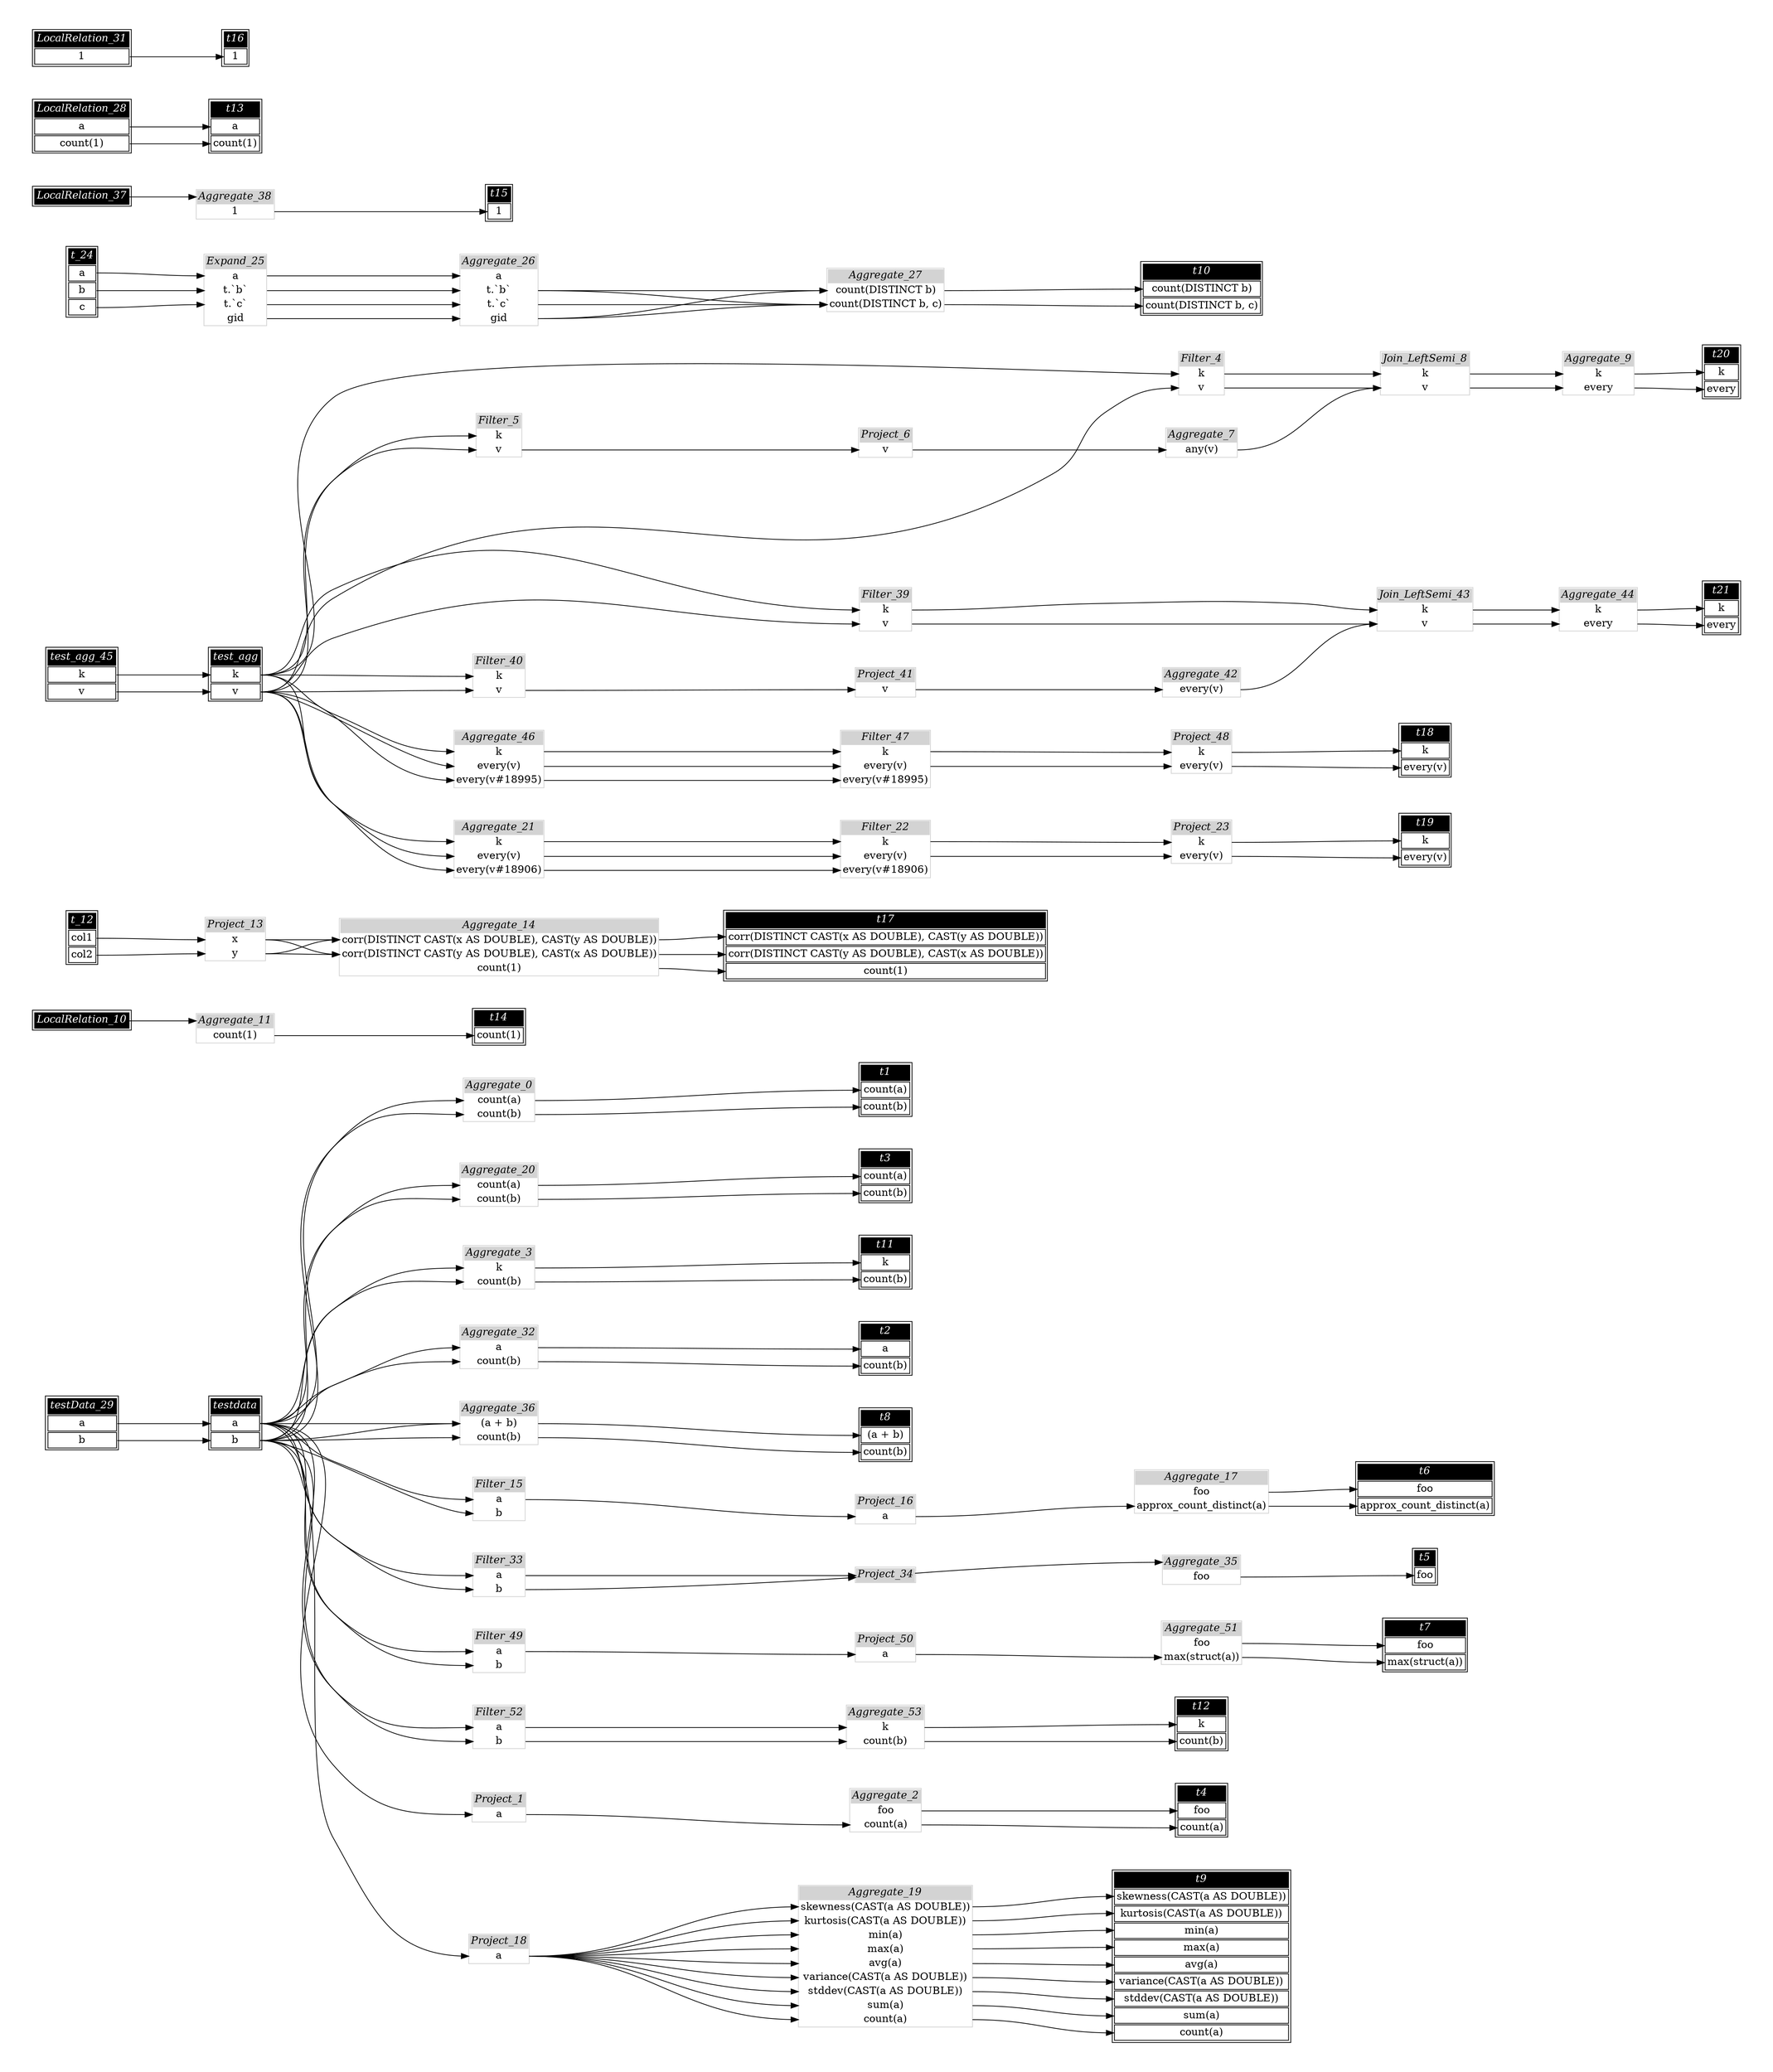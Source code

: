 // Automatically generated by SQLFlowTestSuite


digraph {
  graph [pad="0.5" nodesep="0.5" ranksep="1" fontname="Helvetica" rankdir=LR];
  node [shape=plaintext]

  
"Aggregate_0" [label=<
<table color="lightgray" border="1" cellborder="0" cellspacing="0">
  <tr><td bgcolor="lightgray" port="nodeName"><i>Aggregate_0</i></td></tr>
  <tr><td port="0">count(a)</td></tr>
<tr><td port="1">count(b)</td></tr>
</table>>];
     

"Aggregate_11" [label=<
<table color="lightgray" border="1" cellborder="0" cellspacing="0">
  <tr><td bgcolor="lightgray" port="nodeName"><i>Aggregate_11</i></td></tr>
  <tr><td port="0">count(1)</td></tr>
</table>>];
     

"Aggregate_14" [label=<
<table color="lightgray" border="1" cellborder="0" cellspacing="0">
  <tr><td bgcolor="lightgray" port="nodeName"><i>Aggregate_14</i></td></tr>
  <tr><td port="0">corr(DISTINCT CAST(x AS DOUBLE), CAST(y AS DOUBLE))</td></tr>
<tr><td port="1">corr(DISTINCT CAST(y AS DOUBLE), CAST(x AS DOUBLE))</td></tr>
<tr><td port="2">count(1)</td></tr>
</table>>];
     

"Aggregate_17" [label=<
<table color="lightgray" border="1" cellborder="0" cellspacing="0">
  <tr><td bgcolor="lightgray" port="nodeName"><i>Aggregate_17</i></td></tr>
  <tr><td port="0">foo</td></tr>
<tr><td port="1">approx_count_distinct(a)</td></tr>
</table>>];
     

"Aggregate_19" [label=<
<table color="lightgray" border="1" cellborder="0" cellspacing="0">
  <tr><td bgcolor="lightgray" port="nodeName"><i>Aggregate_19</i></td></tr>
  <tr><td port="0">skewness(CAST(a AS DOUBLE))</td></tr>
<tr><td port="1">kurtosis(CAST(a AS DOUBLE))</td></tr>
<tr><td port="2">min(a)</td></tr>
<tr><td port="3">max(a)</td></tr>
<tr><td port="4">avg(a)</td></tr>
<tr><td port="5">variance(CAST(a AS DOUBLE))</td></tr>
<tr><td port="6">stddev(CAST(a AS DOUBLE))</td></tr>
<tr><td port="7">sum(a)</td></tr>
<tr><td port="8">count(a)</td></tr>
</table>>];
     

"Aggregate_2" [label=<
<table color="lightgray" border="1" cellborder="0" cellspacing="0">
  <tr><td bgcolor="lightgray" port="nodeName"><i>Aggregate_2</i></td></tr>
  <tr><td port="0">foo</td></tr>
<tr><td port="1">count(a)</td></tr>
</table>>];
     

"Aggregate_20" [label=<
<table color="lightgray" border="1" cellborder="0" cellspacing="0">
  <tr><td bgcolor="lightgray" port="nodeName"><i>Aggregate_20</i></td></tr>
  <tr><td port="0">count(a)</td></tr>
<tr><td port="1">count(b)</td></tr>
</table>>];
     

"Aggregate_21" [label=<
<table color="lightgray" border="1" cellborder="0" cellspacing="0">
  <tr><td bgcolor="lightgray" port="nodeName"><i>Aggregate_21</i></td></tr>
  <tr><td port="0">k</td></tr>
<tr><td port="1">every(v)</td></tr>
<tr><td port="2">every(v#18906)</td></tr>
</table>>];
     

"Aggregate_26" [label=<
<table color="lightgray" border="1" cellborder="0" cellspacing="0">
  <tr><td bgcolor="lightgray" port="nodeName"><i>Aggregate_26</i></td></tr>
  <tr><td port="0">a</td></tr>
<tr><td port="1">t.`b`</td></tr>
<tr><td port="2">t.`c`</td></tr>
<tr><td port="3">gid</td></tr>
</table>>];
     

"Aggregate_27" [label=<
<table color="lightgray" border="1" cellborder="0" cellspacing="0">
  <tr><td bgcolor="lightgray" port="nodeName"><i>Aggregate_27</i></td></tr>
  <tr><td port="0">count(DISTINCT b)</td></tr>
<tr><td port="1">count(DISTINCT b, c)</td></tr>
</table>>];
     

"Aggregate_3" [label=<
<table color="lightgray" border="1" cellborder="0" cellspacing="0">
  <tr><td bgcolor="lightgray" port="nodeName"><i>Aggregate_3</i></td></tr>
  <tr><td port="0">k</td></tr>
<tr><td port="1">count(b)</td></tr>
</table>>];
     

"Aggregate_32" [label=<
<table color="lightgray" border="1" cellborder="0" cellspacing="0">
  <tr><td bgcolor="lightgray" port="nodeName"><i>Aggregate_32</i></td></tr>
  <tr><td port="0">a</td></tr>
<tr><td port="1">count(b)</td></tr>
</table>>];
     

"Aggregate_35" [label=<
<table color="lightgray" border="1" cellborder="0" cellspacing="0">
  <tr><td bgcolor="lightgray" port="nodeName"><i>Aggregate_35</i></td></tr>
  <tr><td port="0">foo</td></tr>
</table>>];
     

"Aggregate_36" [label=<
<table color="lightgray" border="1" cellborder="0" cellspacing="0">
  <tr><td bgcolor="lightgray" port="nodeName"><i>Aggregate_36</i></td></tr>
  <tr><td port="0">(a + b)</td></tr>
<tr><td port="1">count(b)</td></tr>
</table>>];
     

"Aggregate_38" [label=<
<table color="lightgray" border="1" cellborder="0" cellspacing="0">
  <tr><td bgcolor="lightgray" port="nodeName"><i>Aggregate_38</i></td></tr>
  <tr><td port="0">1</td></tr>
</table>>];
     

"Aggregate_42" [label=<
<table color="lightgray" border="1" cellborder="0" cellspacing="0">
  <tr><td bgcolor="lightgray" port="nodeName"><i>Aggregate_42</i></td></tr>
  <tr><td port="0">every(v)</td></tr>
</table>>];
     

"Aggregate_44" [label=<
<table color="lightgray" border="1" cellborder="0" cellspacing="0">
  <tr><td bgcolor="lightgray" port="nodeName"><i>Aggregate_44</i></td></tr>
  <tr><td port="0">k</td></tr>
<tr><td port="1">every</td></tr>
</table>>];
     

"Aggregate_46" [label=<
<table color="lightgray" border="1" cellborder="0" cellspacing="0">
  <tr><td bgcolor="lightgray" port="nodeName"><i>Aggregate_46</i></td></tr>
  <tr><td port="0">k</td></tr>
<tr><td port="1">every(v)</td></tr>
<tr><td port="2">every(v#18995)</td></tr>
</table>>];
     

"Aggregate_51" [label=<
<table color="lightgray" border="1" cellborder="0" cellspacing="0">
  <tr><td bgcolor="lightgray" port="nodeName"><i>Aggregate_51</i></td></tr>
  <tr><td port="0">foo</td></tr>
<tr><td port="1">max(struct(a))</td></tr>
</table>>];
     

"Aggregate_53" [label=<
<table color="lightgray" border="1" cellborder="0" cellspacing="0">
  <tr><td bgcolor="lightgray" port="nodeName"><i>Aggregate_53</i></td></tr>
  <tr><td port="0">k</td></tr>
<tr><td port="1">count(b)</td></tr>
</table>>];
     

"Aggregate_7" [label=<
<table color="lightgray" border="1" cellborder="0" cellspacing="0">
  <tr><td bgcolor="lightgray" port="nodeName"><i>Aggregate_7</i></td></tr>
  <tr><td port="0">any(v)</td></tr>
</table>>];
     

"Aggregate_9" [label=<
<table color="lightgray" border="1" cellborder="0" cellspacing="0">
  <tr><td bgcolor="lightgray" port="nodeName"><i>Aggregate_9</i></td></tr>
  <tr><td port="0">k</td></tr>
<tr><td port="1">every</td></tr>
</table>>];
     

"Expand_25" [label=<
<table color="lightgray" border="1" cellborder="0" cellspacing="0">
  <tr><td bgcolor="lightgray" port="nodeName"><i>Expand_25</i></td></tr>
  <tr><td port="0">a</td></tr>
<tr><td port="1">t.`b`</td></tr>
<tr><td port="2">t.`c`</td></tr>
<tr><td port="3">gid</td></tr>
</table>>];
     

"Filter_15" [label=<
<table color="lightgray" border="1" cellborder="0" cellspacing="0">
  <tr><td bgcolor="lightgray" port="nodeName"><i>Filter_15</i></td></tr>
  <tr><td port="0">a</td></tr>
<tr><td port="1">b</td></tr>
</table>>];
     

"Filter_22" [label=<
<table color="lightgray" border="1" cellborder="0" cellspacing="0">
  <tr><td bgcolor="lightgray" port="nodeName"><i>Filter_22</i></td></tr>
  <tr><td port="0">k</td></tr>
<tr><td port="1">every(v)</td></tr>
<tr><td port="2">every(v#18906)</td></tr>
</table>>];
     

"Filter_33" [label=<
<table color="lightgray" border="1" cellborder="0" cellspacing="0">
  <tr><td bgcolor="lightgray" port="nodeName"><i>Filter_33</i></td></tr>
  <tr><td port="0">a</td></tr>
<tr><td port="1">b</td></tr>
</table>>];
     

"Filter_39" [label=<
<table color="lightgray" border="1" cellborder="0" cellspacing="0">
  <tr><td bgcolor="lightgray" port="nodeName"><i>Filter_39</i></td></tr>
  <tr><td port="0">k</td></tr>
<tr><td port="1">v</td></tr>
</table>>];
     

"Filter_4" [label=<
<table color="lightgray" border="1" cellborder="0" cellspacing="0">
  <tr><td bgcolor="lightgray" port="nodeName"><i>Filter_4</i></td></tr>
  <tr><td port="0">k</td></tr>
<tr><td port="1">v</td></tr>
</table>>];
     

"Filter_40" [label=<
<table color="lightgray" border="1" cellborder="0" cellspacing="0">
  <tr><td bgcolor="lightgray" port="nodeName"><i>Filter_40</i></td></tr>
  <tr><td port="0">k</td></tr>
<tr><td port="1">v</td></tr>
</table>>];
     

"Filter_47" [label=<
<table color="lightgray" border="1" cellborder="0" cellspacing="0">
  <tr><td bgcolor="lightgray" port="nodeName"><i>Filter_47</i></td></tr>
  <tr><td port="0">k</td></tr>
<tr><td port="1">every(v)</td></tr>
<tr><td port="2">every(v#18995)</td></tr>
</table>>];
     

"Filter_49" [label=<
<table color="lightgray" border="1" cellborder="0" cellspacing="0">
  <tr><td bgcolor="lightgray" port="nodeName"><i>Filter_49</i></td></tr>
  <tr><td port="0">a</td></tr>
<tr><td port="1">b</td></tr>
</table>>];
     

"Filter_5" [label=<
<table color="lightgray" border="1" cellborder="0" cellspacing="0">
  <tr><td bgcolor="lightgray" port="nodeName"><i>Filter_5</i></td></tr>
  <tr><td port="0">k</td></tr>
<tr><td port="1">v</td></tr>
</table>>];
     

"Filter_52" [label=<
<table color="lightgray" border="1" cellborder="0" cellspacing="0">
  <tr><td bgcolor="lightgray" port="nodeName"><i>Filter_52</i></td></tr>
  <tr><td port="0">a</td></tr>
<tr><td port="1">b</td></tr>
</table>>];
     

"Join_LeftSemi_43" [label=<
<table color="lightgray" border="1" cellborder="0" cellspacing="0">
  <tr><td bgcolor="lightgray" port="nodeName"><i>Join_LeftSemi_43</i></td></tr>
  <tr><td port="0">k</td></tr>
<tr><td port="1">v</td></tr>
</table>>];
     

"Join_LeftSemi_8" [label=<
<table color="lightgray" border="1" cellborder="0" cellspacing="0">
  <tr><td bgcolor="lightgray" port="nodeName"><i>Join_LeftSemi_8</i></td></tr>
  <tr><td port="0">k</td></tr>
<tr><td port="1">v</td></tr>
</table>>];
     

"LocalRelation_10" [color="black" label=<
<table>
  <tr><td bgcolor="black" port="nodeName"><i><font color="white">LocalRelation_10</font></i></td></tr>
  
</table>>];
     

"LocalRelation_28" [color="black" label=<
<table>
  <tr><td bgcolor="black" port="nodeName"><i><font color="white">LocalRelation_28</font></i></td></tr>
  <tr><td port="0">a</td></tr>
<tr><td port="1">count(1)</td></tr>
</table>>];
     

"LocalRelation_31" [color="black" label=<
<table>
  <tr><td bgcolor="black" port="nodeName"><i><font color="white">LocalRelation_31</font></i></td></tr>
  <tr><td port="0">1</td></tr>
</table>>];
     

"LocalRelation_37" [color="black" label=<
<table>
  <tr><td bgcolor="black" port="nodeName"><i><font color="white">LocalRelation_37</font></i></td></tr>
  
</table>>];
     

"Project_1" [label=<
<table color="lightgray" border="1" cellborder="0" cellspacing="0">
  <tr><td bgcolor="lightgray" port="nodeName"><i>Project_1</i></td></tr>
  <tr><td port="0">a</td></tr>
</table>>];
     

"Project_13" [label=<
<table color="lightgray" border="1" cellborder="0" cellspacing="0">
  <tr><td bgcolor="lightgray" port="nodeName"><i>Project_13</i></td></tr>
  <tr><td port="0">x</td></tr>
<tr><td port="1">y</td></tr>
</table>>];
     

"Project_16" [label=<
<table color="lightgray" border="1" cellborder="0" cellspacing="0">
  <tr><td bgcolor="lightgray" port="nodeName"><i>Project_16</i></td></tr>
  <tr><td port="0">a</td></tr>
</table>>];
     

"Project_18" [label=<
<table color="lightgray" border="1" cellborder="0" cellspacing="0">
  <tr><td bgcolor="lightgray" port="nodeName"><i>Project_18</i></td></tr>
  <tr><td port="0">a</td></tr>
</table>>];
     

"Project_23" [label=<
<table color="lightgray" border="1" cellborder="0" cellspacing="0">
  <tr><td bgcolor="lightgray" port="nodeName"><i>Project_23</i></td></tr>
  <tr><td port="0">k</td></tr>
<tr><td port="1">every(v)</td></tr>
</table>>];
     

"Project_34" [label=<
<table color="lightgray" border="1" cellborder="0" cellspacing="0">
  <tr><td bgcolor="lightgray" port="nodeName"><i>Project_34</i></td></tr>
  
</table>>];
     

"Project_41" [label=<
<table color="lightgray" border="1" cellborder="0" cellspacing="0">
  <tr><td bgcolor="lightgray" port="nodeName"><i>Project_41</i></td></tr>
  <tr><td port="0">v</td></tr>
</table>>];
     

"Project_48" [label=<
<table color="lightgray" border="1" cellborder="0" cellspacing="0">
  <tr><td bgcolor="lightgray" port="nodeName"><i>Project_48</i></td></tr>
  <tr><td port="0">k</td></tr>
<tr><td port="1">every(v)</td></tr>
</table>>];
     

"Project_50" [label=<
<table color="lightgray" border="1" cellborder="0" cellspacing="0">
  <tr><td bgcolor="lightgray" port="nodeName"><i>Project_50</i></td></tr>
  <tr><td port="0">a</td></tr>
</table>>];
     

"Project_6" [label=<
<table color="lightgray" border="1" cellborder="0" cellspacing="0">
  <tr><td bgcolor="lightgray" port="nodeName"><i>Project_6</i></td></tr>
  <tr><td port="0">v</td></tr>
</table>>];
     

"t1" [color="black" label=<
<table>
  <tr><td bgcolor="black" port="nodeName"><i><font color="white">t1</font></i></td></tr>
  <tr><td port="0">count(a)</td></tr>
<tr><td port="1">count(b)</td></tr>
</table>>];
     

"t10" [color="black" label=<
<table>
  <tr><td bgcolor="black" port="nodeName"><i><font color="white">t10</font></i></td></tr>
  <tr><td port="0">count(DISTINCT b)</td></tr>
<tr><td port="1">count(DISTINCT b, c)</td></tr>
</table>>];
     

"t11" [color="black" label=<
<table>
  <tr><td bgcolor="black" port="nodeName"><i><font color="white">t11</font></i></td></tr>
  <tr><td port="0">k</td></tr>
<tr><td port="1">count(b)</td></tr>
</table>>];
     

"t12" [color="black" label=<
<table>
  <tr><td bgcolor="black" port="nodeName"><i><font color="white">t12</font></i></td></tr>
  <tr><td port="0">k</td></tr>
<tr><td port="1">count(b)</td></tr>
</table>>];
     

"t13" [color="black" label=<
<table>
  <tr><td bgcolor="black" port="nodeName"><i><font color="white">t13</font></i></td></tr>
  <tr><td port="0">a</td></tr>
<tr><td port="1">count(1)</td></tr>
</table>>];
     

"t14" [color="black" label=<
<table>
  <tr><td bgcolor="black" port="nodeName"><i><font color="white">t14</font></i></td></tr>
  <tr><td port="0">count(1)</td></tr>
</table>>];
     

"t15" [color="black" label=<
<table>
  <tr><td bgcolor="black" port="nodeName"><i><font color="white">t15</font></i></td></tr>
  <tr><td port="0">1</td></tr>
</table>>];
     

"t16" [color="black" label=<
<table>
  <tr><td bgcolor="black" port="nodeName"><i><font color="white">t16</font></i></td></tr>
  <tr><td port="0">1</td></tr>
</table>>];
     

"t17" [color="black" label=<
<table>
  <tr><td bgcolor="black" port="nodeName"><i><font color="white">t17</font></i></td></tr>
  <tr><td port="0">corr(DISTINCT CAST(x AS DOUBLE), CAST(y AS DOUBLE))</td></tr>
<tr><td port="1">corr(DISTINCT CAST(y AS DOUBLE), CAST(x AS DOUBLE))</td></tr>
<tr><td port="2">count(1)</td></tr>
</table>>];
     

"t18" [color="black" label=<
<table>
  <tr><td bgcolor="black" port="nodeName"><i><font color="white">t18</font></i></td></tr>
  <tr><td port="0">k</td></tr>
<tr><td port="1">every(v)</td></tr>
</table>>];
     

"t19" [color="black" label=<
<table>
  <tr><td bgcolor="black" port="nodeName"><i><font color="white">t19</font></i></td></tr>
  <tr><td port="0">k</td></tr>
<tr><td port="1">every(v)</td></tr>
</table>>];
     

"t2" [color="black" label=<
<table>
  <tr><td bgcolor="black" port="nodeName"><i><font color="white">t2</font></i></td></tr>
  <tr><td port="0">a</td></tr>
<tr><td port="1">count(b)</td></tr>
</table>>];
     

"t20" [color="black" label=<
<table>
  <tr><td bgcolor="black" port="nodeName"><i><font color="white">t20</font></i></td></tr>
  <tr><td port="0">k</td></tr>
<tr><td port="1">every</td></tr>
</table>>];
     

"t21" [color="black" label=<
<table>
  <tr><td bgcolor="black" port="nodeName"><i><font color="white">t21</font></i></td></tr>
  <tr><td port="0">k</td></tr>
<tr><td port="1">every</td></tr>
</table>>];
     

"t3" [color="black" label=<
<table>
  <tr><td bgcolor="black" port="nodeName"><i><font color="white">t3</font></i></td></tr>
  <tr><td port="0">count(a)</td></tr>
<tr><td port="1">count(b)</td></tr>
</table>>];
     

"t4" [color="black" label=<
<table>
  <tr><td bgcolor="black" port="nodeName"><i><font color="white">t4</font></i></td></tr>
  <tr><td port="0">foo</td></tr>
<tr><td port="1">count(a)</td></tr>
</table>>];
     

"t5" [color="black" label=<
<table>
  <tr><td bgcolor="black" port="nodeName"><i><font color="white">t5</font></i></td></tr>
  <tr><td port="0">foo</td></tr>
</table>>];
     

"t6" [color="black" label=<
<table>
  <tr><td bgcolor="black" port="nodeName"><i><font color="white">t6</font></i></td></tr>
  <tr><td port="0">foo</td></tr>
<tr><td port="1">approx_count_distinct(a)</td></tr>
</table>>];
     

"t7" [color="black" label=<
<table>
  <tr><td bgcolor="black" port="nodeName"><i><font color="white">t7</font></i></td></tr>
  <tr><td port="0">foo</td></tr>
<tr><td port="1">max(struct(a))</td></tr>
</table>>];
     

"t8" [color="black" label=<
<table>
  <tr><td bgcolor="black" port="nodeName"><i><font color="white">t8</font></i></td></tr>
  <tr><td port="0">(a + b)</td></tr>
<tr><td port="1">count(b)</td></tr>
</table>>];
     

"t9" [color="black" label=<
<table>
  <tr><td bgcolor="black" port="nodeName"><i><font color="white">t9</font></i></td></tr>
  <tr><td port="0">skewness(CAST(a AS DOUBLE))</td></tr>
<tr><td port="1">kurtosis(CAST(a AS DOUBLE))</td></tr>
<tr><td port="2">min(a)</td></tr>
<tr><td port="3">max(a)</td></tr>
<tr><td port="4">avg(a)</td></tr>
<tr><td port="5">variance(CAST(a AS DOUBLE))</td></tr>
<tr><td port="6">stddev(CAST(a AS DOUBLE))</td></tr>
<tr><td port="7">sum(a)</td></tr>
<tr><td port="8">count(a)</td></tr>
</table>>];
     

"t_12" [color="black" label=<
<table>
  <tr><td bgcolor="black" port="nodeName"><i><font color="white">t_12</font></i></td></tr>
  <tr><td port="0">col1</td></tr>
<tr><td port="1">col2</td></tr>
</table>>];
     

"t_24" [color="black" label=<
<table>
  <tr><td bgcolor="black" port="nodeName"><i><font color="white">t_24</font></i></td></tr>
  <tr><td port="0">a</td></tr>
<tr><td port="1">b</td></tr>
<tr><td port="2">c</td></tr>
</table>>];
     

"testData_29" [color="black" label=<
<table>
  <tr><td bgcolor="black" port="nodeName"><i><font color="white">testData_29</font></i></td></tr>
  <tr><td port="0">a</td></tr>
<tr><td port="1">b</td></tr>
</table>>];
     

"test_agg" [color="black" label=<
<table>
  <tr><td bgcolor="black" port="nodeName"><i><font color="white">test_agg</font></i></td></tr>
  <tr><td port="0">k</td></tr>
<tr><td port="1">v</td></tr>
</table>>];
     

"test_agg_45" [color="black" label=<
<table>
  <tr><td bgcolor="black" port="nodeName"><i><font color="white">test_agg_45</font></i></td></tr>
  <tr><td port="0">k</td></tr>
<tr><td port="1">v</td></tr>
</table>>];
     

"testdata" [color="black" label=<
<table>
  <tr><td bgcolor="black" port="nodeName"><i><font color="white">testdata</font></i></td></tr>
  <tr><td port="0">a</td></tr>
<tr><td port="1">b</td></tr>
</table>>];
     
  "Aggregate_0":0 -> "t1":0;
"Aggregate_0":1 -> "t1":1;
"Aggregate_11":0 -> "t14":0;
"Aggregate_14":0 -> "t17":0;
"Aggregate_14":1 -> "t17":1;
"Aggregate_14":2 -> "t17":2;
"Aggregate_17":0 -> "t6":0;
"Aggregate_17":1 -> "t6":1;
"Aggregate_19":0 -> "t9":0;
"Aggregate_19":1 -> "t9":1;
"Aggregate_19":2 -> "t9":2;
"Aggregate_19":3 -> "t9":3;
"Aggregate_19":4 -> "t9":4;
"Aggregate_19":5 -> "t9":5;
"Aggregate_19":6 -> "t9":6;
"Aggregate_19":7 -> "t9":7;
"Aggregate_19":8 -> "t9":8;
"Aggregate_2":0 -> "t4":0;
"Aggregate_2":1 -> "t4":1;
"Aggregate_20":0 -> "t3":0;
"Aggregate_20":1 -> "t3":1;
"Aggregate_21":0 -> "Filter_22":0;
"Aggregate_21":1 -> "Filter_22":1;
"Aggregate_21":2 -> "Filter_22":2;
"Aggregate_26":1 -> "Aggregate_27":0;
"Aggregate_26":1 -> "Aggregate_27":1;
"Aggregate_26":2 -> "Aggregate_27":1;
"Aggregate_26":3 -> "Aggregate_27":0;
"Aggregate_26":3 -> "Aggregate_27":1;
"Aggregate_27":0 -> "t10":0;
"Aggregate_27":1 -> "t10":1;
"Aggregate_3":0 -> "t11":0;
"Aggregate_3":1 -> "t11":1;
"Aggregate_32":0 -> "t2":0;
"Aggregate_32":1 -> "t2":1;
"Aggregate_35":0 -> "t5":0;
"Aggregate_36":0 -> "t8":0;
"Aggregate_36":1 -> "t8":1;
"Aggregate_38":0 -> "t15":0;
"Aggregate_42":0 -> "Join_LeftSemi_43":1;
"Aggregate_44":0 -> "t21":0;
"Aggregate_44":1 -> "t21":1;
"Aggregate_46":0 -> "Filter_47":0;
"Aggregate_46":1 -> "Filter_47":1;
"Aggregate_46":2 -> "Filter_47":2;
"Aggregate_51":0 -> "t7":0;
"Aggregate_51":1 -> "t7":1;
"Aggregate_53":0 -> "t12":0;
"Aggregate_53":1 -> "t12":1;
"Aggregate_7":0 -> "Join_LeftSemi_8":1;
"Aggregate_9":0 -> "t20":0;
"Aggregate_9":1 -> "t20":1;
"Expand_25":0 -> "Aggregate_26":0;
"Expand_25":1 -> "Aggregate_26":1;
"Expand_25":2 -> "Aggregate_26":2;
"Expand_25":3 -> "Aggregate_26":3;
"Filter_15":0 -> "Project_16":0;
"Filter_22":0 -> "Project_23":0;
"Filter_22":1 -> "Project_23":1;
"Filter_33":0 -> "Project_34":nodeName;
"Filter_33":1 -> "Project_34":nodeName;
"Filter_39":0 -> "Join_LeftSemi_43":0;
"Filter_39":1 -> "Join_LeftSemi_43":1;
"Filter_4":0 -> "Join_LeftSemi_8":0;
"Filter_4":1 -> "Join_LeftSemi_8":1;
"Filter_40":1 -> "Project_41":0;
"Filter_47":0 -> "Project_48":0;
"Filter_47":1 -> "Project_48":1;
"Filter_49":0 -> "Project_50":0;
"Filter_5":1 -> "Project_6":0;
"Filter_52":0 -> "Aggregate_53":0;
"Filter_52":1 -> "Aggregate_53":1;
"Join_LeftSemi_43":0 -> "Aggregate_44":0;
"Join_LeftSemi_43":1 -> "Aggregate_44":1;
"Join_LeftSemi_8":0 -> "Aggregate_9":0;
"Join_LeftSemi_8":1 -> "Aggregate_9":1;
"LocalRelation_10":nodeName -> "Aggregate_11":nodeName;
"LocalRelation_28":0 -> "t13":0;
"LocalRelation_28":1 -> "t13":1;
"LocalRelation_31":0 -> "t16":0;
"LocalRelation_37":nodeName -> "Aggregate_38":nodeName;
"Project_1":0 -> "Aggregate_2":1;
"Project_13":0 -> "Aggregate_14":0;
"Project_13":0 -> "Aggregate_14":1;
"Project_13":1 -> "Aggregate_14":0;
"Project_13":1 -> "Aggregate_14":1;
"Project_16":0 -> "Aggregate_17":1;
"Project_18":0 -> "Aggregate_19":0;
"Project_18":0 -> "Aggregate_19":1;
"Project_18":0 -> "Aggregate_19":2;
"Project_18":0 -> "Aggregate_19":3;
"Project_18":0 -> "Aggregate_19":4;
"Project_18":0 -> "Aggregate_19":5;
"Project_18":0 -> "Aggregate_19":6;
"Project_18":0 -> "Aggregate_19":7;
"Project_18":0 -> "Aggregate_19":8;
"Project_23":0 -> "t19":0;
"Project_23":1 -> "t19":1;
"Project_34":nodeName -> "Aggregate_35":nodeName;
"Project_41":0 -> "Aggregate_42":0;
"Project_48":0 -> "t18":0;
"Project_48":1 -> "t18":1;
"Project_50":0 -> "Aggregate_51":1;
"Project_6":0 -> "Aggregate_7":0;
"t_12":0 -> "Project_13":0;
"t_12":1 -> "Project_13":1;
"t_24":0 -> "Expand_25":0;
"t_24":1 -> "Expand_25":1;
"t_24":2 -> "Expand_25":2;
"testData_29":0 -> "testdata":0;
"testData_29":1 -> "testdata":1;
"test_agg":0 -> "Aggregate_21":0;
"test_agg":0 -> "Aggregate_46":0;
"test_agg":0 -> "Filter_39":0;
"test_agg":0 -> "Filter_4":0;
"test_agg":0 -> "Filter_40":0;
"test_agg":0 -> "Filter_5":0;
"test_agg":1 -> "Aggregate_21":1;
"test_agg":1 -> "Aggregate_21":2;
"test_agg":1 -> "Aggregate_46":1;
"test_agg":1 -> "Aggregate_46":2;
"test_agg":1 -> "Filter_39":1;
"test_agg":1 -> "Filter_4":1;
"test_agg":1 -> "Filter_40":1;
"test_agg":1 -> "Filter_5":1;
"test_agg_45":0 -> "test_agg":0;
"test_agg_45":1 -> "test_agg":1;
"testdata":0 -> "Aggregate_0":0;
"testdata":0 -> "Aggregate_20":0;
"testdata":0 -> "Aggregate_3":0;
"testdata":0 -> "Aggregate_32":0;
"testdata":0 -> "Aggregate_36":0;
"testdata":0 -> "Filter_15":0;
"testdata":0 -> "Filter_33":0;
"testdata":0 -> "Filter_49":0;
"testdata":0 -> "Filter_52":0;
"testdata":0 -> "Project_1":0;
"testdata":0 -> "Project_18":0;
"testdata":1 -> "Aggregate_0":1;
"testdata":1 -> "Aggregate_20":1;
"testdata":1 -> "Aggregate_3":1;
"testdata":1 -> "Aggregate_32":1;
"testdata":1 -> "Aggregate_36":0;
"testdata":1 -> "Aggregate_36":1;
"testdata":1 -> "Filter_15":1;
"testdata":1 -> "Filter_33":1;
"testdata":1 -> "Filter_49":1;
"testdata":1 -> "Filter_52":1;
}
       